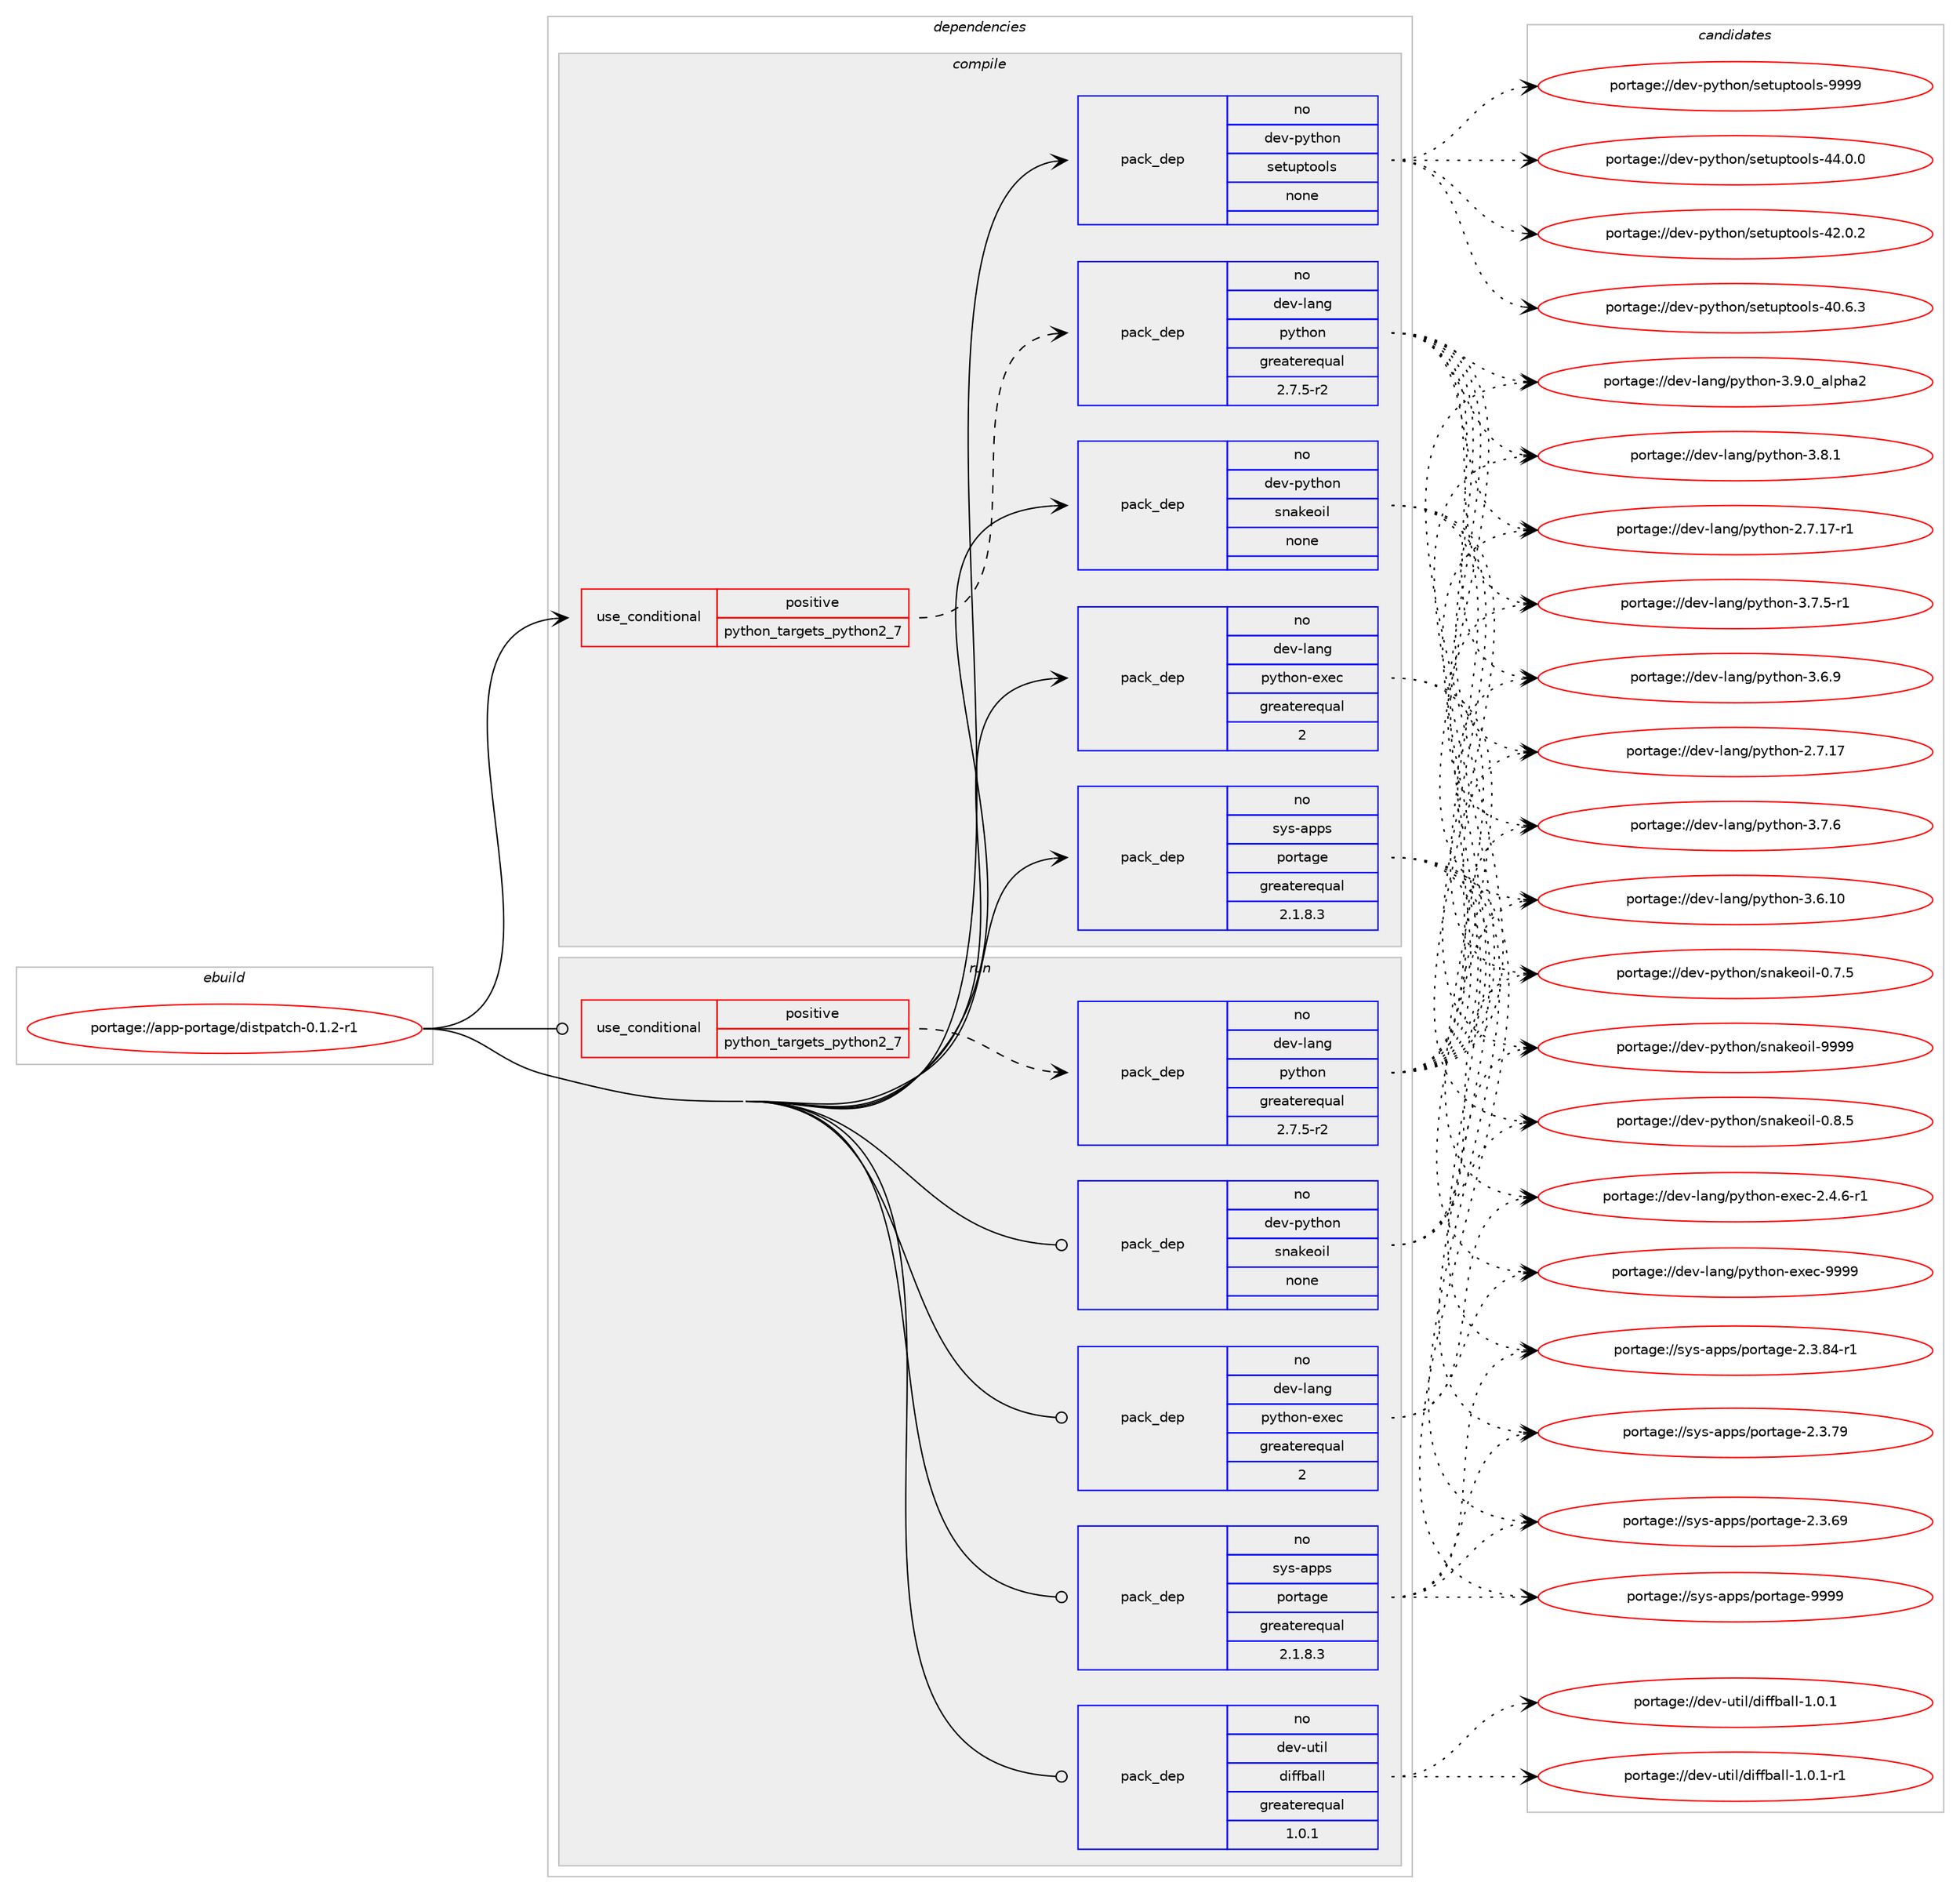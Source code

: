 digraph prolog {

# *************
# Graph options
# *************

newrank=true;
concentrate=true;
compound=true;
graph [rankdir=LR,fontname=Helvetica,fontsize=10,ranksep=1.5];#, ranksep=2.5, nodesep=0.2];
edge  [arrowhead=vee];
node  [fontname=Helvetica,fontsize=10];

# **********
# The ebuild
# **********

subgraph cluster_leftcol {
color=gray;
label=<<i>ebuild</i>>;
id [label="portage://app-portage/distpatch-0.1.2-r1", color=red, width=4, href="../app-portage/distpatch-0.1.2-r1.svg"];
}

# ****************
# The dependencies
# ****************

subgraph cluster_midcol {
color=gray;
label=<<i>dependencies</i>>;
subgraph cluster_compile {
fillcolor="#eeeeee";
style=filled;
label=<<i>compile</i>>;
subgraph cond141402 {
dependency602603 [label=<<TABLE BORDER="0" CELLBORDER="1" CELLSPACING="0" CELLPADDING="4"><TR><TD ROWSPAN="3" CELLPADDING="10">use_conditional</TD></TR><TR><TD>positive</TD></TR><TR><TD>python_targets_python2_7</TD></TR></TABLE>>, shape=none, color=red];
subgraph pack453151 {
dependency602604 [label=<<TABLE BORDER="0" CELLBORDER="1" CELLSPACING="0" CELLPADDING="4" WIDTH="220"><TR><TD ROWSPAN="6" CELLPADDING="30">pack_dep</TD></TR><TR><TD WIDTH="110">no</TD></TR><TR><TD>dev-lang</TD></TR><TR><TD>python</TD></TR><TR><TD>greaterequal</TD></TR><TR><TD>2.7.5-r2</TD></TR></TABLE>>, shape=none, color=blue];
}
dependency602603:e -> dependency602604:w [weight=20,style="dashed",arrowhead="vee"];
}
id:e -> dependency602603:w [weight=20,style="solid",arrowhead="vee"];
subgraph pack453152 {
dependency602605 [label=<<TABLE BORDER="0" CELLBORDER="1" CELLSPACING="0" CELLPADDING="4" WIDTH="220"><TR><TD ROWSPAN="6" CELLPADDING="30">pack_dep</TD></TR><TR><TD WIDTH="110">no</TD></TR><TR><TD>dev-lang</TD></TR><TR><TD>python-exec</TD></TR><TR><TD>greaterequal</TD></TR><TR><TD>2</TD></TR></TABLE>>, shape=none, color=blue];
}
id:e -> dependency602605:w [weight=20,style="solid",arrowhead="vee"];
subgraph pack453153 {
dependency602606 [label=<<TABLE BORDER="0" CELLBORDER="1" CELLSPACING="0" CELLPADDING="4" WIDTH="220"><TR><TD ROWSPAN="6" CELLPADDING="30">pack_dep</TD></TR><TR><TD WIDTH="110">no</TD></TR><TR><TD>dev-python</TD></TR><TR><TD>setuptools</TD></TR><TR><TD>none</TD></TR><TR><TD></TD></TR></TABLE>>, shape=none, color=blue];
}
id:e -> dependency602606:w [weight=20,style="solid",arrowhead="vee"];
subgraph pack453154 {
dependency602607 [label=<<TABLE BORDER="0" CELLBORDER="1" CELLSPACING="0" CELLPADDING="4" WIDTH="220"><TR><TD ROWSPAN="6" CELLPADDING="30">pack_dep</TD></TR><TR><TD WIDTH="110">no</TD></TR><TR><TD>dev-python</TD></TR><TR><TD>snakeoil</TD></TR><TR><TD>none</TD></TR><TR><TD></TD></TR></TABLE>>, shape=none, color=blue];
}
id:e -> dependency602607:w [weight=20,style="solid",arrowhead="vee"];
subgraph pack453155 {
dependency602608 [label=<<TABLE BORDER="0" CELLBORDER="1" CELLSPACING="0" CELLPADDING="4" WIDTH="220"><TR><TD ROWSPAN="6" CELLPADDING="30">pack_dep</TD></TR><TR><TD WIDTH="110">no</TD></TR><TR><TD>sys-apps</TD></TR><TR><TD>portage</TD></TR><TR><TD>greaterequal</TD></TR><TR><TD>2.1.8.3</TD></TR></TABLE>>, shape=none, color=blue];
}
id:e -> dependency602608:w [weight=20,style="solid",arrowhead="vee"];
}
subgraph cluster_compileandrun {
fillcolor="#eeeeee";
style=filled;
label=<<i>compile and run</i>>;
}
subgraph cluster_run {
fillcolor="#eeeeee";
style=filled;
label=<<i>run</i>>;
subgraph cond141403 {
dependency602609 [label=<<TABLE BORDER="0" CELLBORDER="1" CELLSPACING="0" CELLPADDING="4"><TR><TD ROWSPAN="3" CELLPADDING="10">use_conditional</TD></TR><TR><TD>positive</TD></TR><TR><TD>python_targets_python2_7</TD></TR></TABLE>>, shape=none, color=red];
subgraph pack453156 {
dependency602610 [label=<<TABLE BORDER="0" CELLBORDER="1" CELLSPACING="0" CELLPADDING="4" WIDTH="220"><TR><TD ROWSPAN="6" CELLPADDING="30">pack_dep</TD></TR><TR><TD WIDTH="110">no</TD></TR><TR><TD>dev-lang</TD></TR><TR><TD>python</TD></TR><TR><TD>greaterequal</TD></TR><TR><TD>2.7.5-r2</TD></TR></TABLE>>, shape=none, color=blue];
}
dependency602609:e -> dependency602610:w [weight=20,style="dashed",arrowhead="vee"];
}
id:e -> dependency602609:w [weight=20,style="solid",arrowhead="odot"];
subgraph pack453157 {
dependency602611 [label=<<TABLE BORDER="0" CELLBORDER="1" CELLSPACING="0" CELLPADDING="4" WIDTH="220"><TR><TD ROWSPAN="6" CELLPADDING="30">pack_dep</TD></TR><TR><TD WIDTH="110">no</TD></TR><TR><TD>dev-lang</TD></TR><TR><TD>python-exec</TD></TR><TR><TD>greaterequal</TD></TR><TR><TD>2</TD></TR></TABLE>>, shape=none, color=blue];
}
id:e -> dependency602611:w [weight=20,style="solid",arrowhead="odot"];
subgraph pack453158 {
dependency602612 [label=<<TABLE BORDER="0" CELLBORDER="1" CELLSPACING="0" CELLPADDING="4" WIDTH="220"><TR><TD ROWSPAN="6" CELLPADDING="30">pack_dep</TD></TR><TR><TD WIDTH="110">no</TD></TR><TR><TD>dev-python</TD></TR><TR><TD>snakeoil</TD></TR><TR><TD>none</TD></TR><TR><TD></TD></TR></TABLE>>, shape=none, color=blue];
}
id:e -> dependency602612:w [weight=20,style="solid",arrowhead="odot"];
subgraph pack453159 {
dependency602613 [label=<<TABLE BORDER="0" CELLBORDER="1" CELLSPACING="0" CELLPADDING="4" WIDTH="220"><TR><TD ROWSPAN="6" CELLPADDING="30">pack_dep</TD></TR><TR><TD WIDTH="110">no</TD></TR><TR><TD>dev-util</TD></TR><TR><TD>diffball</TD></TR><TR><TD>greaterequal</TD></TR><TR><TD>1.0.1</TD></TR></TABLE>>, shape=none, color=blue];
}
id:e -> dependency602613:w [weight=20,style="solid",arrowhead="odot"];
subgraph pack453160 {
dependency602614 [label=<<TABLE BORDER="0" CELLBORDER="1" CELLSPACING="0" CELLPADDING="4" WIDTH="220"><TR><TD ROWSPAN="6" CELLPADDING="30">pack_dep</TD></TR><TR><TD WIDTH="110">no</TD></TR><TR><TD>sys-apps</TD></TR><TR><TD>portage</TD></TR><TR><TD>greaterequal</TD></TR><TR><TD>2.1.8.3</TD></TR></TABLE>>, shape=none, color=blue];
}
id:e -> dependency602614:w [weight=20,style="solid",arrowhead="odot"];
}
}

# **************
# The candidates
# **************

subgraph cluster_choices {
rank=same;
color=gray;
label=<<i>candidates</i>>;

subgraph choice453151 {
color=black;
nodesep=1;
choice10010111845108971101034711212111610411111045514657464895971081121049750 [label="portage://dev-lang/python-3.9.0_alpha2", color=red, width=4,href="../dev-lang/python-3.9.0_alpha2.svg"];
choice100101118451089711010347112121116104111110455146564649 [label="portage://dev-lang/python-3.8.1", color=red, width=4,href="../dev-lang/python-3.8.1.svg"];
choice100101118451089711010347112121116104111110455146554654 [label="portage://dev-lang/python-3.7.6", color=red, width=4,href="../dev-lang/python-3.7.6.svg"];
choice1001011184510897110103471121211161041111104551465546534511449 [label="portage://dev-lang/python-3.7.5-r1", color=red, width=4,href="../dev-lang/python-3.7.5-r1.svg"];
choice100101118451089711010347112121116104111110455146544657 [label="portage://dev-lang/python-3.6.9", color=red, width=4,href="../dev-lang/python-3.6.9.svg"];
choice10010111845108971101034711212111610411111045514654464948 [label="portage://dev-lang/python-3.6.10", color=red, width=4,href="../dev-lang/python-3.6.10.svg"];
choice100101118451089711010347112121116104111110455046554649554511449 [label="portage://dev-lang/python-2.7.17-r1", color=red, width=4,href="../dev-lang/python-2.7.17-r1.svg"];
choice10010111845108971101034711212111610411111045504655464955 [label="portage://dev-lang/python-2.7.17", color=red, width=4,href="../dev-lang/python-2.7.17.svg"];
dependency602604:e -> choice10010111845108971101034711212111610411111045514657464895971081121049750:w [style=dotted,weight="100"];
dependency602604:e -> choice100101118451089711010347112121116104111110455146564649:w [style=dotted,weight="100"];
dependency602604:e -> choice100101118451089711010347112121116104111110455146554654:w [style=dotted,weight="100"];
dependency602604:e -> choice1001011184510897110103471121211161041111104551465546534511449:w [style=dotted,weight="100"];
dependency602604:e -> choice100101118451089711010347112121116104111110455146544657:w [style=dotted,weight="100"];
dependency602604:e -> choice10010111845108971101034711212111610411111045514654464948:w [style=dotted,weight="100"];
dependency602604:e -> choice100101118451089711010347112121116104111110455046554649554511449:w [style=dotted,weight="100"];
dependency602604:e -> choice10010111845108971101034711212111610411111045504655464955:w [style=dotted,weight="100"];
}
subgraph choice453152 {
color=black;
nodesep=1;
choice10010111845108971101034711212111610411111045101120101994557575757 [label="portage://dev-lang/python-exec-9999", color=red, width=4,href="../dev-lang/python-exec-9999.svg"];
choice10010111845108971101034711212111610411111045101120101994550465246544511449 [label="portage://dev-lang/python-exec-2.4.6-r1", color=red, width=4,href="../dev-lang/python-exec-2.4.6-r1.svg"];
dependency602605:e -> choice10010111845108971101034711212111610411111045101120101994557575757:w [style=dotted,weight="100"];
dependency602605:e -> choice10010111845108971101034711212111610411111045101120101994550465246544511449:w [style=dotted,weight="100"];
}
subgraph choice453153 {
color=black;
nodesep=1;
choice10010111845112121116104111110471151011161171121161111111081154557575757 [label="portage://dev-python/setuptools-9999", color=red, width=4,href="../dev-python/setuptools-9999.svg"];
choice100101118451121211161041111104711510111611711211611111110811545525246484648 [label="portage://dev-python/setuptools-44.0.0", color=red, width=4,href="../dev-python/setuptools-44.0.0.svg"];
choice100101118451121211161041111104711510111611711211611111110811545525046484650 [label="portage://dev-python/setuptools-42.0.2", color=red, width=4,href="../dev-python/setuptools-42.0.2.svg"];
choice100101118451121211161041111104711510111611711211611111110811545524846544651 [label="portage://dev-python/setuptools-40.6.3", color=red, width=4,href="../dev-python/setuptools-40.6.3.svg"];
dependency602606:e -> choice10010111845112121116104111110471151011161171121161111111081154557575757:w [style=dotted,weight="100"];
dependency602606:e -> choice100101118451121211161041111104711510111611711211611111110811545525246484648:w [style=dotted,weight="100"];
dependency602606:e -> choice100101118451121211161041111104711510111611711211611111110811545525046484650:w [style=dotted,weight="100"];
dependency602606:e -> choice100101118451121211161041111104711510111611711211611111110811545524846544651:w [style=dotted,weight="100"];
}
subgraph choice453154 {
color=black;
nodesep=1;
choice1001011184511212111610411111047115110971071011111051084557575757 [label="portage://dev-python/snakeoil-9999", color=red, width=4,href="../dev-python/snakeoil-9999.svg"];
choice100101118451121211161041111104711511097107101111105108454846564653 [label="portage://dev-python/snakeoil-0.8.5", color=red, width=4,href="../dev-python/snakeoil-0.8.5.svg"];
choice100101118451121211161041111104711511097107101111105108454846554653 [label="portage://dev-python/snakeoil-0.7.5", color=red, width=4,href="../dev-python/snakeoil-0.7.5.svg"];
dependency602607:e -> choice1001011184511212111610411111047115110971071011111051084557575757:w [style=dotted,weight="100"];
dependency602607:e -> choice100101118451121211161041111104711511097107101111105108454846564653:w [style=dotted,weight="100"];
dependency602607:e -> choice100101118451121211161041111104711511097107101111105108454846554653:w [style=dotted,weight="100"];
}
subgraph choice453155 {
color=black;
nodesep=1;
choice115121115459711211211547112111114116971031014557575757 [label="portage://sys-apps/portage-9999", color=red, width=4,href="../sys-apps/portage-9999.svg"];
choice11512111545971121121154711211111411697103101455046514656524511449 [label="portage://sys-apps/portage-2.3.84-r1", color=red, width=4,href="../sys-apps/portage-2.3.84-r1.svg"];
choice1151211154597112112115471121111141169710310145504651465557 [label="portage://sys-apps/portage-2.3.79", color=red, width=4,href="../sys-apps/portage-2.3.79.svg"];
choice1151211154597112112115471121111141169710310145504651465457 [label="portage://sys-apps/portage-2.3.69", color=red, width=4,href="../sys-apps/portage-2.3.69.svg"];
dependency602608:e -> choice115121115459711211211547112111114116971031014557575757:w [style=dotted,weight="100"];
dependency602608:e -> choice11512111545971121121154711211111411697103101455046514656524511449:w [style=dotted,weight="100"];
dependency602608:e -> choice1151211154597112112115471121111141169710310145504651465557:w [style=dotted,weight="100"];
dependency602608:e -> choice1151211154597112112115471121111141169710310145504651465457:w [style=dotted,weight="100"];
}
subgraph choice453156 {
color=black;
nodesep=1;
choice10010111845108971101034711212111610411111045514657464895971081121049750 [label="portage://dev-lang/python-3.9.0_alpha2", color=red, width=4,href="../dev-lang/python-3.9.0_alpha2.svg"];
choice100101118451089711010347112121116104111110455146564649 [label="portage://dev-lang/python-3.8.1", color=red, width=4,href="../dev-lang/python-3.8.1.svg"];
choice100101118451089711010347112121116104111110455146554654 [label="portage://dev-lang/python-3.7.6", color=red, width=4,href="../dev-lang/python-3.7.6.svg"];
choice1001011184510897110103471121211161041111104551465546534511449 [label="portage://dev-lang/python-3.7.5-r1", color=red, width=4,href="../dev-lang/python-3.7.5-r1.svg"];
choice100101118451089711010347112121116104111110455146544657 [label="portage://dev-lang/python-3.6.9", color=red, width=4,href="../dev-lang/python-3.6.9.svg"];
choice10010111845108971101034711212111610411111045514654464948 [label="portage://dev-lang/python-3.6.10", color=red, width=4,href="../dev-lang/python-3.6.10.svg"];
choice100101118451089711010347112121116104111110455046554649554511449 [label="portage://dev-lang/python-2.7.17-r1", color=red, width=4,href="../dev-lang/python-2.7.17-r1.svg"];
choice10010111845108971101034711212111610411111045504655464955 [label="portage://dev-lang/python-2.7.17", color=red, width=4,href="../dev-lang/python-2.7.17.svg"];
dependency602610:e -> choice10010111845108971101034711212111610411111045514657464895971081121049750:w [style=dotted,weight="100"];
dependency602610:e -> choice100101118451089711010347112121116104111110455146564649:w [style=dotted,weight="100"];
dependency602610:e -> choice100101118451089711010347112121116104111110455146554654:w [style=dotted,weight="100"];
dependency602610:e -> choice1001011184510897110103471121211161041111104551465546534511449:w [style=dotted,weight="100"];
dependency602610:e -> choice100101118451089711010347112121116104111110455146544657:w [style=dotted,weight="100"];
dependency602610:e -> choice10010111845108971101034711212111610411111045514654464948:w [style=dotted,weight="100"];
dependency602610:e -> choice100101118451089711010347112121116104111110455046554649554511449:w [style=dotted,weight="100"];
dependency602610:e -> choice10010111845108971101034711212111610411111045504655464955:w [style=dotted,weight="100"];
}
subgraph choice453157 {
color=black;
nodesep=1;
choice10010111845108971101034711212111610411111045101120101994557575757 [label="portage://dev-lang/python-exec-9999", color=red, width=4,href="../dev-lang/python-exec-9999.svg"];
choice10010111845108971101034711212111610411111045101120101994550465246544511449 [label="portage://dev-lang/python-exec-2.4.6-r1", color=red, width=4,href="../dev-lang/python-exec-2.4.6-r1.svg"];
dependency602611:e -> choice10010111845108971101034711212111610411111045101120101994557575757:w [style=dotted,weight="100"];
dependency602611:e -> choice10010111845108971101034711212111610411111045101120101994550465246544511449:w [style=dotted,weight="100"];
}
subgraph choice453158 {
color=black;
nodesep=1;
choice1001011184511212111610411111047115110971071011111051084557575757 [label="portage://dev-python/snakeoil-9999", color=red, width=4,href="../dev-python/snakeoil-9999.svg"];
choice100101118451121211161041111104711511097107101111105108454846564653 [label="portage://dev-python/snakeoil-0.8.5", color=red, width=4,href="../dev-python/snakeoil-0.8.5.svg"];
choice100101118451121211161041111104711511097107101111105108454846554653 [label="portage://dev-python/snakeoil-0.7.5", color=red, width=4,href="../dev-python/snakeoil-0.7.5.svg"];
dependency602612:e -> choice1001011184511212111610411111047115110971071011111051084557575757:w [style=dotted,weight="100"];
dependency602612:e -> choice100101118451121211161041111104711511097107101111105108454846564653:w [style=dotted,weight="100"];
dependency602612:e -> choice100101118451121211161041111104711511097107101111105108454846554653:w [style=dotted,weight="100"];
}
subgraph choice453159 {
color=black;
nodesep=1;
choice100101118451171161051084710010510210298971081084549464846494511449 [label="portage://dev-util/diffball-1.0.1-r1", color=red, width=4,href="../dev-util/diffball-1.0.1-r1.svg"];
choice10010111845117116105108471001051021029897108108454946484649 [label="portage://dev-util/diffball-1.0.1", color=red, width=4,href="../dev-util/diffball-1.0.1.svg"];
dependency602613:e -> choice100101118451171161051084710010510210298971081084549464846494511449:w [style=dotted,weight="100"];
dependency602613:e -> choice10010111845117116105108471001051021029897108108454946484649:w [style=dotted,weight="100"];
}
subgraph choice453160 {
color=black;
nodesep=1;
choice115121115459711211211547112111114116971031014557575757 [label="portage://sys-apps/portage-9999", color=red, width=4,href="../sys-apps/portage-9999.svg"];
choice11512111545971121121154711211111411697103101455046514656524511449 [label="portage://sys-apps/portage-2.3.84-r1", color=red, width=4,href="../sys-apps/portage-2.3.84-r1.svg"];
choice1151211154597112112115471121111141169710310145504651465557 [label="portage://sys-apps/portage-2.3.79", color=red, width=4,href="../sys-apps/portage-2.3.79.svg"];
choice1151211154597112112115471121111141169710310145504651465457 [label="portage://sys-apps/portage-2.3.69", color=red, width=4,href="../sys-apps/portage-2.3.69.svg"];
dependency602614:e -> choice115121115459711211211547112111114116971031014557575757:w [style=dotted,weight="100"];
dependency602614:e -> choice11512111545971121121154711211111411697103101455046514656524511449:w [style=dotted,weight="100"];
dependency602614:e -> choice1151211154597112112115471121111141169710310145504651465557:w [style=dotted,weight="100"];
dependency602614:e -> choice1151211154597112112115471121111141169710310145504651465457:w [style=dotted,weight="100"];
}
}

}
